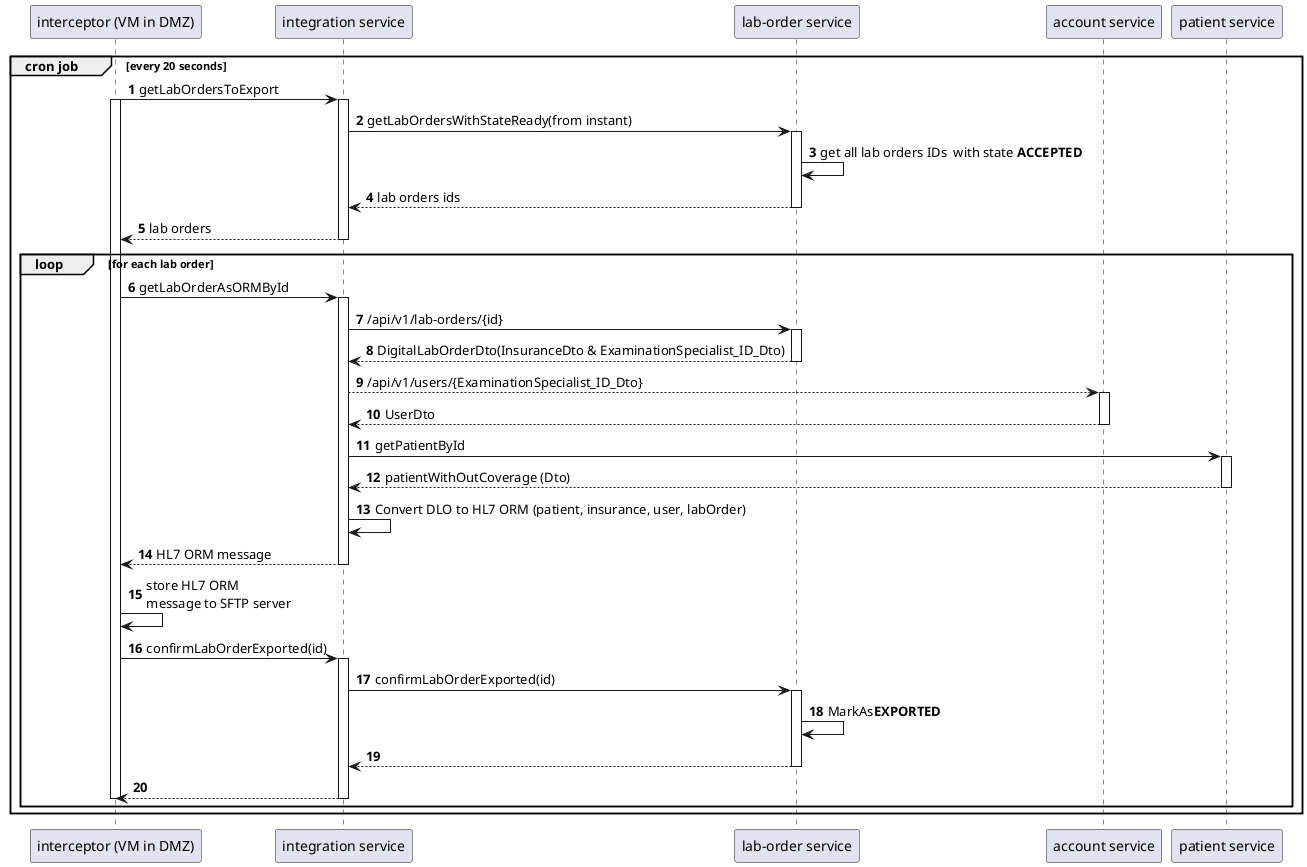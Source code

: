 @startuml
'https://plantuml.com/sequence-diagram

autonumber

participant "interceptor (VM in DMZ)" as icp
participant "integration service" as int
participant "lab-order service" as lab
participant "account service" as acc
participant "patient service" as pat

group cron job [every 20 seconds]
icp -> int: getLabOrdersToExport
activate icp
activate int
int -> lab: getLabOrdersWithStateReady(from instant)
activate lab
lab -> lab: get all lab orders IDs  with state <b>ACCEPTED</b>
lab --> int: lab orders ids
deactivate lab
int --> icp: lab orders
deactivate int
loop for each lab order
icp -> int: getLabOrderAsORMById
activate int
int -> lab: /api/v1/lab-orders/{id}
activate lab
lab --> int: DigitalLabOrderDto(InsuranceDto & ExaminationSpecialist_ID_Dto) 
deactivate lab
int --> acc: /api/v1/users/{ExaminationSpecialist_ID_Dto} 
activate acc
acc--> int: UserDto
deactivate acc
int -> pat: getPatientById
activate pat
pat --> int: patientWithOutCoverage (Dto)
deactivate pat
int -> int: Convert DLO to HL7 ORM (patient, insurance, user, labOrder)
int --> icp: HL7 ORM message
deactivate int
icp -> icp: store HL7 ORM \nmessage to SFTP server
icp -> int: confirmLabOrderExported(id)
activate int
int -> lab: confirmLabOrderExported(id)
activate lab
lab -> lab: MarkAs<b>EXPORTED</b>
lab --> int
deactivate lab
int --> icp
deactivate int
deactivate icp

end
end

@enduml
